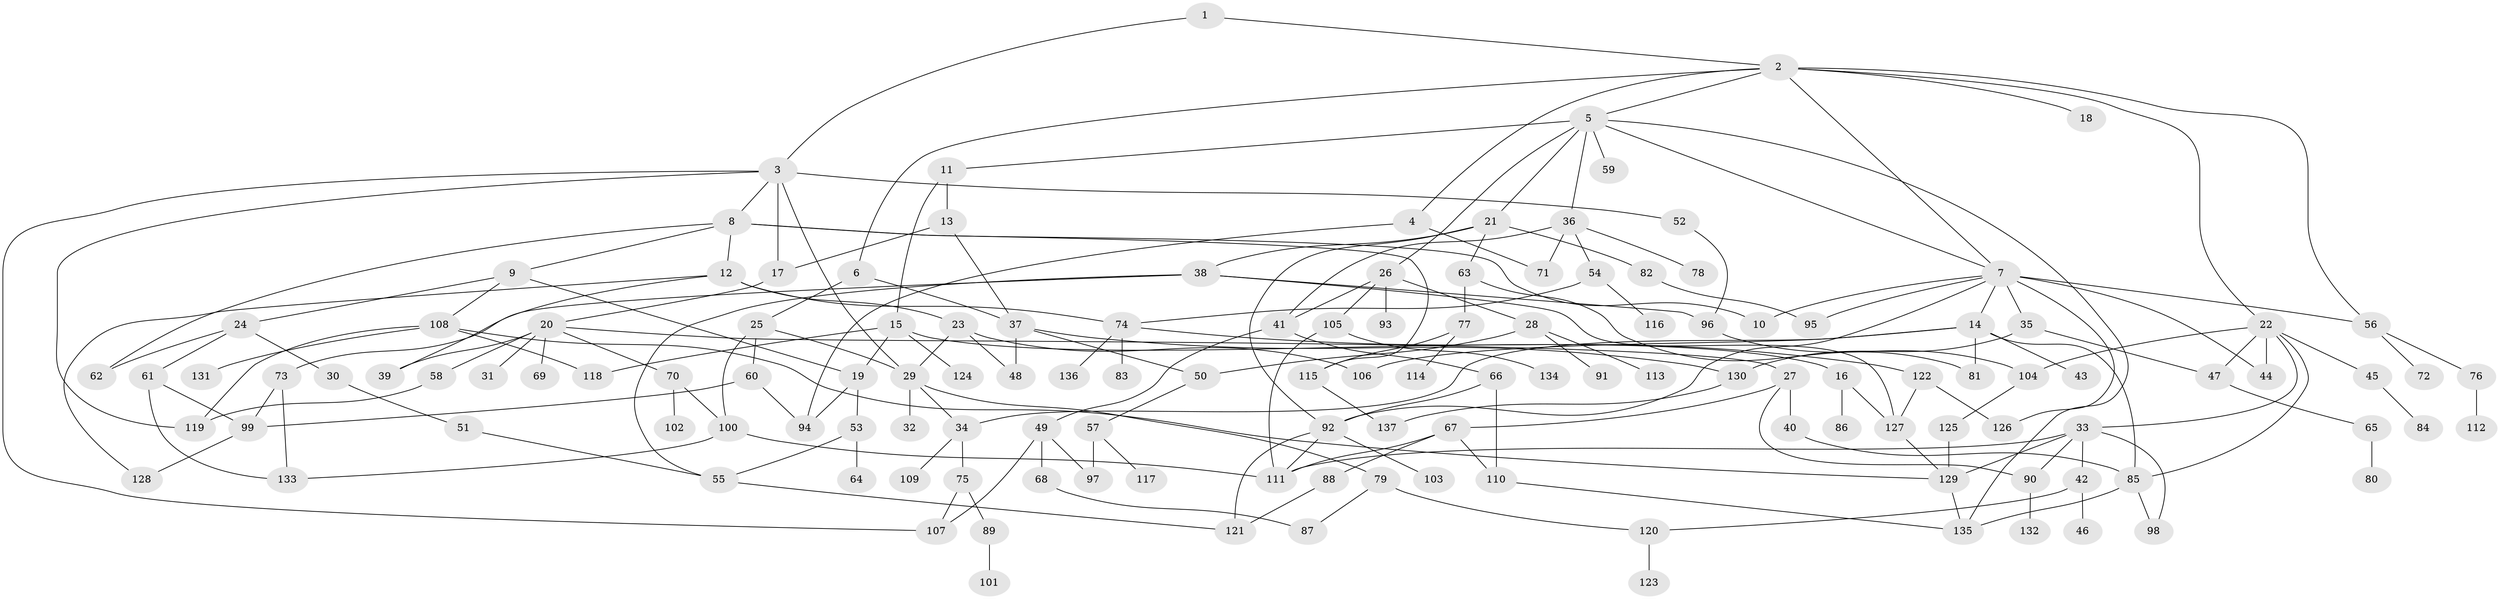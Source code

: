 // Generated by graph-tools (version 1.1) at 2025/01/03/09/25 03:01:06]
// undirected, 137 vertices, 202 edges
graph export_dot {
graph [start="1"]
  node [color=gray90,style=filled];
  1;
  2;
  3;
  4;
  5;
  6;
  7;
  8;
  9;
  10;
  11;
  12;
  13;
  14;
  15;
  16;
  17;
  18;
  19;
  20;
  21;
  22;
  23;
  24;
  25;
  26;
  27;
  28;
  29;
  30;
  31;
  32;
  33;
  34;
  35;
  36;
  37;
  38;
  39;
  40;
  41;
  42;
  43;
  44;
  45;
  46;
  47;
  48;
  49;
  50;
  51;
  52;
  53;
  54;
  55;
  56;
  57;
  58;
  59;
  60;
  61;
  62;
  63;
  64;
  65;
  66;
  67;
  68;
  69;
  70;
  71;
  72;
  73;
  74;
  75;
  76;
  77;
  78;
  79;
  80;
  81;
  82;
  83;
  84;
  85;
  86;
  87;
  88;
  89;
  90;
  91;
  92;
  93;
  94;
  95;
  96;
  97;
  98;
  99;
  100;
  101;
  102;
  103;
  104;
  105;
  106;
  107;
  108;
  109;
  110;
  111;
  112;
  113;
  114;
  115;
  116;
  117;
  118;
  119;
  120;
  121;
  122;
  123;
  124;
  125;
  126;
  127;
  128;
  129;
  130;
  131;
  132;
  133;
  134;
  135;
  136;
  137;
  1 -- 2;
  1 -- 3;
  2 -- 4;
  2 -- 5;
  2 -- 6;
  2 -- 18;
  2 -- 22;
  2 -- 56;
  2 -- 7;
  3 -- 8;
  3 -- 52;
  3 -- 119;
  3 -- 17;
  3 -- 29;
  3 -- 107;
  4 -- 94;
  4 -- 71;
  5 -- 7;
  5 -- 11;
  5 -- 21;
  5 -- 26;
  5 -- 36;
  5 -- 59;
  5 -- 135;
  6 -- 25;
  6 -- 37;
  7 -- 10;
  7 -- 14;
  7 -- 35;
  7 -- 92;
  7 -- 95;
  7 -- 126;
  7 -- 56;
  7 -- 44;
  8 -- 9;
  8 -- 12;
  8 -- 62;
  8 -- 115;
  8 -- 10;
  9 -- 19;
  9 -- 24;
  9 -- 108;
  11 -- 13;
  11 -- 15;
  12 -- 23;
  12 -- 128;
  12 -- 39;
  12 -- 74;
  13 -- 17;
  13 -- 37;
  14 -- 34;
  14 -- 43;
  14 -- 85;
  14 -- 106;
  14 -- 81;
  15 -- 16;
  15 -- 124;
  15 -- 19;
  15 -- 118;
  16 -- 86;
  16 -- 127;
  17 -- 20;
  19 -- 53;
  19 -- 94;
  20 -- 27;
  20 -- 31;
  20 -- 39;
  20 -- 58;
  20 -- 69;
  20 -- 70;
  21 -- 38;
  21 -- 63;
  21 -- 82;
  21 -- 92;
  22 -- 33;
  22 -- 44;
  22 -- 45;
  22 -- 47;
  22 -- 104;
  22 -- 85;
  23 -- 48;
  23 -- 106;
  23 -- 29;
  24 -- 30;
  24 -- 61;
  24 -- 62;
  25 -- 29;
  25 -- 60;
  25 -- 100;
  26 -- 28;
  26 -- 41;
  26 -- 93;
  26 -- 105;
  27 -- 40;
  27 -- 67;
  27 -- 90;
  28 -- 91;
  28 -- 113;
  28 -- 50;
  29 -- 32;
  29 -- 79;
  29 -- 34;
  30 -- 51;
  33 -- 42;
  33 -- 98;
  33 -- 129;
  33 -- 111;
  33 -- 90;
  34 -- 75;
  34 -- 109;
  35 -- 130;
  35 -- 47;
  36 -- 54;
  36 -- 71;
  36 -- 78;
  36 -- 41;
  37 -- 50;
  37 -- 48;
  37 -- 130;
  38 -- 73;
  38 -- 55;
  38 -- 127;
  38 -- 96;
  40 -- 85;
  41 -- 49;
  41 -- 66;
  42 -- 46;
  42 -- 120;
  45 -- 84;
  47 -- 65;
  49 -- 68;
  49 -- 97;
  49 -- 107;
  50 -- 57;
  51 -- 55;
  52 -- 96;
  53 -- 64;
  53 -- 55;
  54 -- 74;
  54 -- 116;
  55 -- 121;
  56 -- 72;
  56 -- 76;
  57 -- 97;
  57 -- 117;
  58 -- 119;
  60 -- 94;
  60 -- 99;
  61 -- 99;
  61 -- 133;
  63 -- 77;
  63 -- 81;
  65 -- 80;
  66 -- 92;
  66 -- 110;
  67 -- 88;
  67 -- 110;
  67 -- 111;
  68 -- 87;
  70 -- 100;
  70 -- 102;
  73 -- 133;
  73 -- 99;
  74 -- 83;
  74 -- 122;
  74 -- 136;
  75 -- 89;
  75 -- 107;
  76 -- 112;
  77 -- 114;
  77 -- 115;
  79 -- 120;
  79 -- 87;
  82 -- 95;
  85 -- 98;
  85 -- 135;
  88 -- 121;
  89 -- 101;
  90 -- 132;
  92 -- 103;
  92 -- 121;
  92 -- 111;
  96 -- 104;
  99 -- 128;
  100 -- 111;
  100 -- 133;
  104 -- 125;
  105 -- 134;
  105 -- 111;
  108 -- 118;
  108 -- 119;
  108 -- 131;
  108 -- 129;
  110 -- 135;
  115 -- 137;
  120 -- 123;
  122 -- 127;
  122 -- 126;
  125 -- 129;
  127 -- 129;
  129 -- 135;
  130 -- 137;
}

